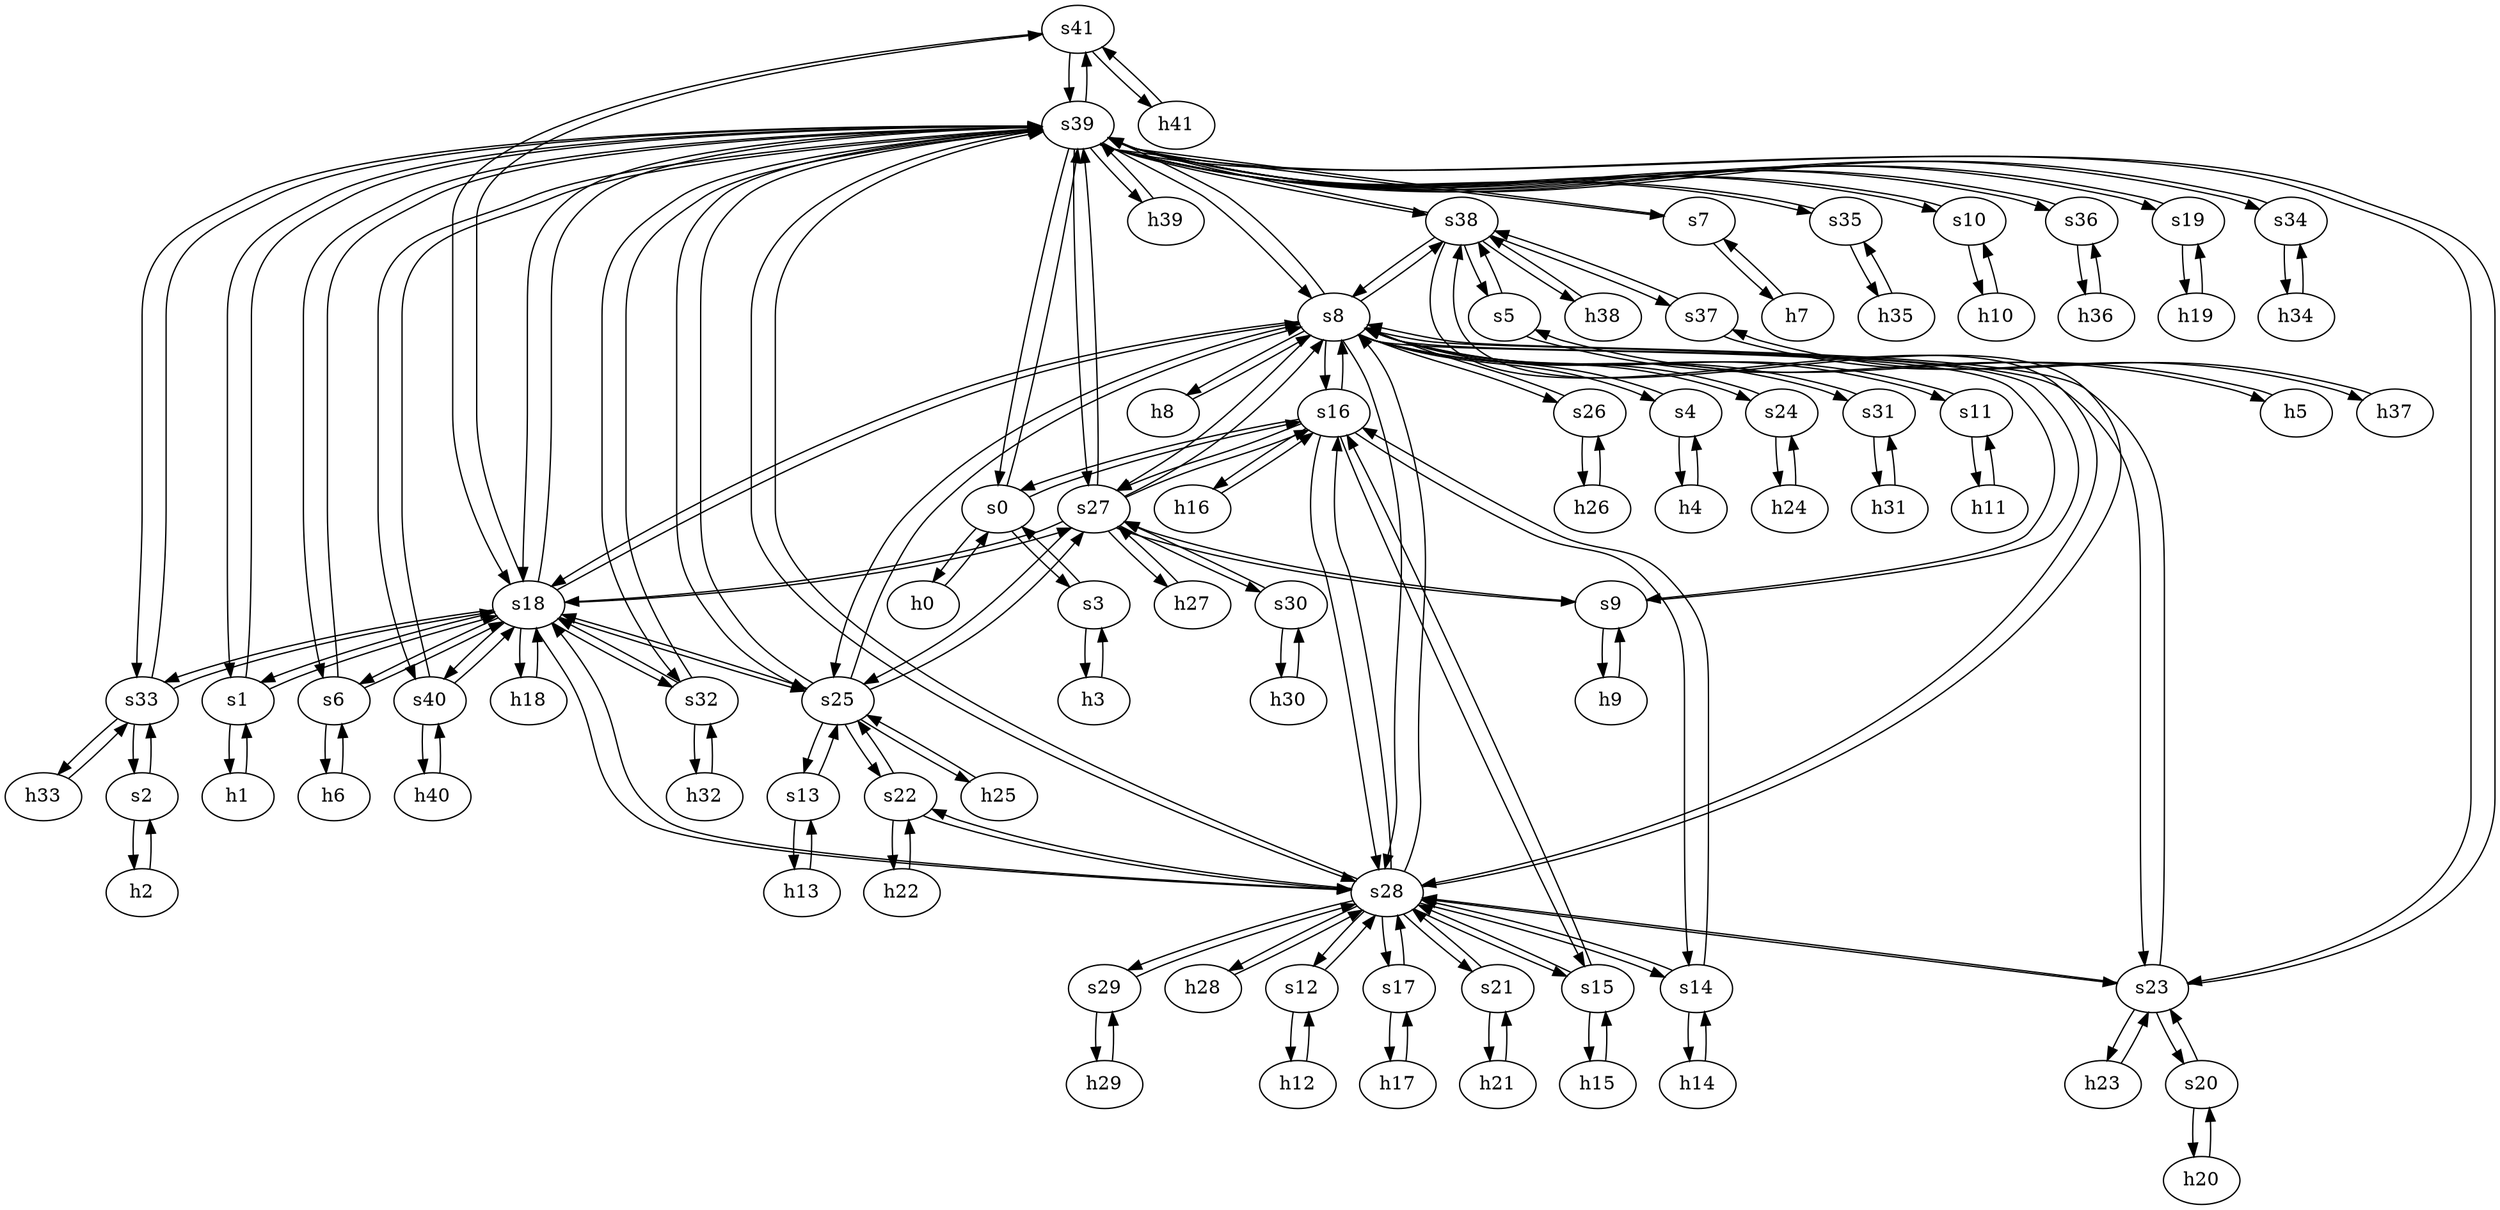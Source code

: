 strict digraph "China Telecom " {
	s41	 [id=41,
		type=switch];
	s39	 [id=39,
		type=switch];
	s41 -> s39	 [capacity="1Gbps",
		cost=1,
		dst_port=21,
		src_port=3];
	s18	 [id=18,
		type=switch];
	s41 -> s18	 [capacity="1Gbps",
		cost=1,
		dst_port=7,
		src_port=2];
	h41	 [ip="111.0.41.41",
		mac="00:00:00:00:41:41",
		type=host];
	s41 -> h41	 [capacity="1Gbps",
		cost=1,
		dst_port=1,
		src_port=1];
	h8	 [ip="111.0.8.8",
		mac="00:00:00:00:8:8",
		type=host];
	s8	 [id=8,
		type=switch];
	h8 -> s8	 [capacity="1Gbps",
		cost=1,
		dst_port=1,
		src_port=1];
	h9	 [ip="111.0.9.9",
		mac="00:00:00:00:9:9",
		type=host];
	s9	 [id=9,
		type=switch];
	h9 -> s9	 [capacity="1Gbps",
		cost=1,
		dst_port=1,
		src_port=1];
	h26	 [ip="111.0.26.26",
		mac="00:00:00:00:26:26",
		type=host];
	s26	 [id=26,
		type=switch];
	h26 -> s26	 [capacity="1Gbps",
		cost=1,
		dst_port=1,
		src_port=1];
	h2	 [ip="111.0.2.2",
		mac="00:00:00:00:2:2",
		type=host];
	s2	 [id=2,
		type=switch];
	h2 -> s2	 [capacity="1Gbps",
		cost=1,
		dst_port=1,
		src_port=1];
	h3	 [ip="111.0.3.3",
		mac="00:00:00:00:3:3",
		type=host];
	s3	 [id=3,
		type=switch];
	h3 -> s3	 [capacity="1Gbps",
		cost=1,
		dst_port=1,
		src_port=1];
	h0	 [ip="111.0.0.0",
		mac="00:00:00:00:0:0",
		type=host];
	s0	 [id=0,
		type=switch];
	h0 -> s0	 [capacity="1Gbps",
		cost=1,
		dst_port=1,
		src_port=1];
	h1	 [ip="111.0.1.1",
		mac="00:00:00:00:1:1",
		type=host];
	s1	 [id=1,
		type=switch];
	h1 -> s1	 [capacity="1Gbps",
		cost=1,
		dst_port=1,
		src_port=1];
	h6	 [ip="111.0.6.6",
		mac="00:00:00:00:6:6",
		type=host];
	s6	 [id=6,
		type=switch];
	h6 -> s6	 [capacity="1Gbps",
		cost=1,
		dst_port=1,
		src_port=1];
	h7	 [ip="111.0.7.7",
		mac="00:00:00:00:7:7",
		type=host];
	s7	 [id=7,
		type=switch];
	h7 -> s7	 [capacity="1Gbps",
		cost=1,
		dst_port=1,
		src_port=1];
	h4	 [ip="111.0.4.4",
		mac="00:00:00:00:4:4",
		type=host];
	s4	 [id=4,
		type=switch];
	h4 -> s4	 [capacity="1Gbps",
		cost=1,
		dst_port=1,
		src_port=1];
	h5	 [ip="111.0.5.5",
		mac="00:00:00:00:5:5",
		type=host];
	s5	 [id=5,
		type=switch];
	h5 -> s5	 [capacity="1Gbps",
		cost=1,
		dst_port=1,
		src_port=1];
	h23	 [ip="111.0.23.23",
		mac="00:00:00:00:23:23",
		type=host];
	s23	 [id=23,
		type=switch];
	h23 -> s23	 [capacity="1Gbps",
		cost=1,
		dst_port=1,
		src_port=1];
	h41 -> s41	 [capacity="1Gbps",
		cost=1,
		dst_port=1,
		src_port=1];
	h40	 [ip="111.0.40.40",
		mac="00:00:00:00:40:40",
		type=host];
	s40	 [id=40,
		type=switch];
	h40 -> s40	 [capacity="1Gbps",
		cost=1,
		dst_port=1,
		src_port=1];
	s39 -> s40	 [capacity="1Gbps",
		cost=1,
		dst_port=3,
		src_port=20];
	s39 -> s6	 [capacity="1Gbps",
		cost=1,
		dst_port=3,
		src_port=4];
	s27	 [id=27,
		type=switch];
	s39 -> s27	 [capacity="1Gbps",
		cost=1,
		dst_port=7,
		src_port=12];
	s39 -> s7	 [capacity="1Gbps",
		cost=1,
		dst_port=2,
		src_port=5];
	s32	 [id=32,
		type=switch];
	s39 -> s32	 [capacity="1Gbps",
		cost=1,
		dst_port=3,
		src_port=14];
	s35	 [id=35,
		type=switch];
	s39 -> s35	 [capacity="1Gbps",
		cost=1,
		dst_port=2,
		src_port=17];
	s39 -> s41	 [capacity="1Gbps",
		cost=1,
		dst_port=3,
		src_port=21];
	s28	 [id=28,
		type=switch];
	s39 -> s28	 [capacity="1Gbps",
		cost=1,
		dst_port=13,
		src_port=13];
	h39	 [ip="111.0.39.39",
		mac="00:00:00:00:39:39",
		type=host];
	s39 -> h39	 [capacity="1Gbps",
		cost=1,
		dst_port=1,
		src_port=1];
	s33	 [id=33,
		type=switch];
	s39 -> s33	 [capacity="1Gbps",
		cost=1,
		dst_port=4,
		src_port=15];
	s39 -> s18	 [capacity="1Gbps",
		cost=1,
		dst_port=8,
		src_port=8];
	s10	 [id=10,
		type=switch];
	s39 -> s10	 [capacity="1Gbps",
		cost=1,
		dst_port=2,
		src_port=7];
	s39 -> s0	 [capacity="1Gbps",
		cost=1,
		dst_port=4,
		src_port=2];
	s25	 [id=25,
		type=switch];
	s39 -> s25	 [capacity="1Gbps",
		cost=1,
		dst_port=6,
		src_port=11];
	s39 -> s1	 [capacity="1Gbps",
		cost=1,
		dst_port=3,
		src_port=3];
	s36	 [id=36,
		type=switch];
	s39 -> s36	 [capacity="1Gbps",
		cost=1,
		dst_port=2,
		src_port=18];
	s39 -> s8	 [capacity="1Gbps",
		cost=1,
		dst_port=4,
		src_port=6];
	s19	 [id=19,
		type=switch];
	s39 -> s19	 [capacity="1Gbps",
		cost=1,
		dst_port=2,
		src_port=9];
	s34	 [id=34,
		type=switch];
	s39 -> s34	 [capacity="1Gbps",
		cost=1,
		dst_port=2,
		src_port=16];
	s39 -> s23	 [capacity="1Gbps",
		cost=1,
		dst_port=5,
		src_port=10];
	s38	 [id=38,
		type=switch];
	s39 -> s38	 [capacity="1Gbps",
		cost=1,
		dst_port=6,
		src_port=19];
	h22	 [ip="111.0.22.22",
		mac="00:00:00:00:22:22",
		type=host];
	s22	 [id=22,
		type=switch];
	h22 -> s22	 [capacity="1Gbps",
		cost=1,
		dst_port=1,
		src_port=1];
	h21	 [ip="111.0.21.21",
		mac="00:00:00:00:21:21",
		type=host];
	s21	 [id=21,
		type=switch];
	h21 -> s21	 [capacity="1Gbps",
		cost=1,
		dst_port=1,
		src_port=1];
	s9 -> s27	 [capacity="1Gbps",
		cost=1,
		dst_port=3,
		src_port=3];
	s9 -> s8	 [capacity="1Gbps",
		cost=1,
		dst_port=5,
		src_port=2];
	s9 -> h9	 [capacity="1Gbps",
		cost=1,
		dst_port=1,
		src_port=1];
	s8 -> s27	 [capacity="1Gbps",
		cost=1,
		dst_port=2,
		src_port=13];
	s24	 [id=24,
		type=switch];
	s8 -> s24	 [capacity="1Gbps",
		cost=1,
		dst_port=2,
		src_port=10];
	s8 -> s39	 [capacity="1Gbps",
		cost=1,
		dst_port=6,
		src_port=4];
	s8 -> s28	 [capacity="1Gbps",
		cost=1,
		dst_port=2,
		src_port=14];
	s8 -> s4	 [capacity="1Gbps",
		cost=1,
		dst_port=2,
		src_port=2];
	s31	 [id=31,
		type=switch];
	s8 -> s31	 [capacity="1Gbps",
		cost=1,
		dst_port=2,
		src_port=15];
	s8 -> s9	 [capacity="1Gbps",
		cost=1,
		dst_port=2,
		src_port=5];
	s8 -> s18	 [capacity="1Gbps",
		cost=1,
		dst_port=4,
		src_port=8];
	s8 -> s25	 [capacity="1Gbps",
		cost=1,
		dst_port=2,
		src_port=11];
	s11	 [id=11,
		type=switch];
	s8 -> s11	 [capacity="1Gbps",
		cost=1,
		dst_port=2,
		src_port=6];
	s8 -> s23	 [capacity="1Gbps",
		cost=1,
		dst_port=2,
		src_port=9];
	s8 -> s26	 [capacity="1Gbps",
		cost=1,
		dst_port=2,
		src_port=12];
	s8 -> s38	 [capacity="1Gbps",
		cost=1,
		dst_port=3,
		src_port=3];
	s16	 [id=16,
		type=switch];
	s8 -> s16	 [capacity="1Gbps",
		cost=1,
		dst_port=3,
		src_port=7];
	s8 -> h8	 [capacity="1Gbps",
		cost=1,
		dst_port=1,
		src_port=1];
	h29	 [ip="111.0.29.29",
		mac="00:00:00:00:29:29",
		type=host];
	s29	 [id=29,
		type=switch];
	h29 -> s29	 [capacity="1Gbps",
		cost=1,
		dst_port=1,
		src_port=1];
	h28	 [ip="111.0.28.28",
		mac="00:00:00:00:28:28",
		type=host];
	h28 -> s28	 [capacity="1Gbps",
		cost=1,
		dst_port=1,
		src_port=1];
	s3 -> s0	 [capacity="1Gbps",
		cost=1,
		dst_port=3,
		src_port=2];
	s3 -> h3	 [capacity="1Gbps",
		cost=1,
		dst_port=1,
		src_port=1];
	s2 -> s33	 [capacity="1Gbps",
		cost=1,
		dst_port=2,
		src_port=2];
	s2 -> h2	 [capacity="1Gbps",
		cost=1,
		dst_port=1,
		src_port=1];
	s1 -> s39	 [capacity="1Gbps",
		cost=1,
		dst_port=3,
		src_port=3];
	s1 -> s18	 [capacity="1Gbps",
		cost=1,
		dst_port=2,
		src_port=2];
	s1 -> h1	 [capacity="1Gbps",
		cost=1,
		dst_port=1,
		src_port=1];
	s0 -> s39	 [capacity="1Gbps",
		cost=1,
		dst_port=2,
		src_port=4];
	s0 -> h0	 [capacity="1Gbps",
		cost=1,
		dst_port=1,
		src_port=1];
	s0 -> s3	 [capacity="1Gbps",
		cost=1,
		dst_port=2,
		src_port=3];
	s0 -> s16	 [capacity="1Gbps",
		cost=1,
		dst_port=2,
		src_port=2];
	s7 -> h7	 [capacity="1Gbps",
		cost=1,
		dst_port=1,
		src_port=1];
	s7 -> s39	 [capacity="1Gbps",
		cost=1,
		dst_port=5,
		src_port=2];
	s6 -> s39	 [capacity="1Gbps",
		cost=1,
		dst_port=4,
		src_port=3];
	s6 -> s18	 [capacity="1Gbps",
		cost=1,
		dst_port=3,
		src_port=2];
	s6 -> h6	 [capacity="1Gbps",
		cost=1,
		dst_port=1,
		src_port=1];
	s5 -> s38	 [capacity="1Gbps",
		cost=1,
		dst_port=2,
		src_port=2];
	s5 -> h5	 [capacity="1Gbps",
		cost=1,
		dst_port=1,
		src_port=1];
	s4 -> h4	 [capacity="1Gbps",
		cost=1,
		dst_port=1,
		src_port=1];
	s4 -> s8	 [capacity="1Gbps",
		cost=1,
		dst_port=2,
		src_port=2];
	h35	 [ip="111.0.35.35",
		mac="00:00:00:00:35:35",
		type=host];
	s35 -> h35	 [capacity="1Gbps",
		cost=1,
		dst_port=1,
		src_port=1];
	s35 -> s39	 [capacity="1Gbps",
		cost=1,
		dst_port=17,
		src_port=2];
	h20	 [ip="111.0.20.20",
		mac="00:00:00:00:20:20",
		type=host];
	s20	 [id=20,
		type=switch];
	h20 -> s20	 [capacity="1Gbps",
		cost=1,
		dst_port=1,
		src_port=1];
	s34 -> s39	 [capacity="1Gbps",
		cost=1,
		dst_port=16,
		src_port=2];
	h34	 [ip="111.0.34.34",
		mac="00:00:00:00:34:34",
		type=host];
	s34 -> h34	 [capacity="1Gbps",
		cost=1,
		dst_port=1,
		src_port=1];
	s40 -> s39	 [capacity="1Gbps",
		cost=1,
		dst_port=20,
		src_port=3];
	s40 -> s18	 [capacity="1Gbps",
		cost=1,
		dst_port=9,
		src_port=2];
	s40 -> h40	 [capacity="1Gbps",
		cost=1,
		dst_port=1,
		src_port=1];
	h31	 [ip="111.0.31.31",
		mac="00:00:00:00:31:31",
		type=host];
	h31 -> s31	 [capacity="1Gbps",
		cost=1,
		dst_port=1,
		src_port=1];
	s37	 [id=37,
		type=switch];
	h37	 [ip="111.0.37.37",
		mac="00:00:00:00:37:37",
		type=host];
	s37 -> h37	 [capacity="1Gbps",
		cost=1,
		dst_port=1,
		src_port=1];
	s37 -> s38	 [capacity="1Gbps",
		cost=1,
		dst_port=5,
		src_port=2];
	s31 -> s8	 [capacity="1Gbps",
		cost=1,
		dst_port=15,
		src_port=2];
	s31 -> h31	 [capacity="1Gbps",
		cost=1,
		dst_port=1,
		src_port=1];
	h19	 [ip="111.0.19.19",
		mac="00:00:00:00:19:19",
		type=host];
	s19 -> h19	 [capacity="1Gbps",
		cost=1,
		dst_port=1,
		src_port=1];
	s19 -> s39	 [capacity="1Gbps",
		cost=1,
		dst_port=9,
		src_port=2];
	s18 -> s40	 [capacity="1Gbps",
		cost=1,
		dst_port=2,
		src_port=9];
	s18 -> s6	 [capacity="1Gbps",
		cost=1,
		dst_port=2,
		src_port=3];
	s18 -> s27	 [capacity="1Gbps",
		cost=1,
		dst_port=5,
		src_port=11];
	s18 -> s32	 [capacity="1Gbps",
		cost=1,
		dst_port=2,
		src_port=5];
	s18 -> s39	 [capacity="1Gbps",
		cost=1,
		dst_port=8,
		src_port=8];
	s18 -> s41	 [capacity="1Gbps",
		cost=1,
		dst_port=2,
		src_port=7];
	s18 -> s28	 [capacity="1Gbps",
		cost=1,
		dst_port=8,
		src_port=12];
	s18 -> s33	 [capacity="1Gbps",
		cost=1,
		dst_port=3,
		src_port=6];
	s18 -> s25	 [capacity="1Gbps",
		cost=1,
		dst_port=4,
		src_port=10];
	s18 -> s1	 [capacity="1Gbps",
		cost=1,
		dst_port=2,
		src_port=2];
	s18 -> s8	 [capacity="1Gbps",
		cost=1,
		dst_port=8,
		src_port=4];
	h18	 [ip="111.0.18.18",
		mac="00:00:00:00:18:18",
		type=host];
	s18 -> h18	 [capacity="1Gbps",
		cost=1,
		dst_port=1,
		src_port=1];
	h37 -> s37	 [capacity="1Gbps",
		cost=1,
		dst_port=1,
		src_port=1];
	s38 -> s5	 [capacity="1Gbps",
		cost=1,
		dst_port=2,
		src_port=2];
	s38 -> s39	 [capacity="1Gbps",
		cost=1,
		dst_port=19,
		src_port=6];
	h38	 [ip="111.0.38.38",
		mac="00:00:00:00:38:38",
		type=host];
	s38 -> h38	 [capacity="1Gbps",
		cost=1,
		dst_port=1,
		src_port=1];
	s38 -> s28	 [capacity="1Gbps",
		cost=1,
		dst_port=12,
		src_port=4];
	s38 -> s37	 [capacity="1Gbps",
		cost=1,
		dst_port=2,
		src_port=5];
	s38 -> s8	 [capacity="1Gbps",
		cost=1,
		dst_port=3,
		src_port=3];
	s13	 [id=13,
		type=switch];
	s13 -> s25	 [capacity="1Gbps",
		cost=1,
		dst_port=3,
		src_port=2];
	h13	 [ip="111.0.13.13",
		mac="00:00:00:00:13:13",
		type=host];
	s13 -> h13	 [capacity="1Gbps",
		cost=1,
		dst_port=1,
		src_port=1];
	s12	 [id=12,
		type=switch];
	s12 -> s28	 [capacity="1Gbps",
		cost=1,
		dst_port=3,
		src_port=2];
	h12	 [ip="111.0.12.12",
		mac="00:00:00:00:12:12",
		type=host];
	s12 -> h12	 [capacity="1Gbps",
		cost=1,
		dst_port=1,
		src_port=1];
	h11	 [ip="111.0.11.11",
		mac="00:00:00:00:11:11",
		type=host];
	s11 -> h11	 [capacity="1Gbps",
		cost=1,
		dst_port=1,
		src_port=1];
	s11 -> s8	 [capacity="1Gbps",
		cost=1,
		dst_port=6,
		src_port=2];
	s10 -> s39	 [capacity="1Gbps",
		cost=1,
		dst_port=7,
		src_port=2];
	h10	 [ip="111.0.10.10",
		mac="00:00:00:00:10:10",
		type=host];
	s10 -> h10	 [capacity="1Gbps",
		cost=1,
		dst_port=1,
		src_port=1];
	s17	 [id=17,
		type=switch];
	s17 -> s28	 [capacity="1Gbps",
		cost=1,
		dst_port=7,
		src_port=2];
	h17	 [ip="111.0.17.17",
		mac="00:00:00:00:17:17",
		type=host];
	s17 -> h17	 [capacity="1Gbps",
		cost=1,
		dst_port=1,
		src_port=1];
	s16 -> s27	 [capacity="1Gbps",
		cost=1,
		dst_port=4,
		src_port=6];
	s16 -> s28	 [capacity="1Gbps",
		cost=1,
		dst_port=6,
		src_port=7];
	s16 -> s0	 [capacity="1Gbps",
		cost=1,
		dst_port=2,
		src_port=2];
	s15	 [id=15,
		type=switch];
	s16 -> s15	 [capacity="1Gbps",
		cost=1,
		dst_port=2,
		src_port=5];
	s16 -> s8	 [capacity="1Gbps",
		cost=1,
		dst_port=7,
		src_port=3];
	s14	 [id=14,
		type=switch];
	s16 -> s14	 [capacity="1Gbps",
		cost=1,
		dst_port=2,
		src_port=4];
	h16	 [ip="111.0.16.16",
		mac="00:00:00:00:16:16",
		type=host];
	s16 -> h16	 [capacity="1Gbps",
		cost=1,
		dst_port=1,
		src_port=1];
	s15 -> s28	 [capacity="1Gbps",
		cost=1,
		dst_port=5,
		src_port=3];
	s15 -> s16	 [capacity="1Gbps",
		cost=1,
		dst_port=5,
		src_port=2];
	h15	 [ip="111.0.15.15",
		mac="00:00:00:00:15:15",
		type=host];
	s15 -> h15	 [capacity="1Gbps",
		cost=1,
		dst_port=1,
		src_port=1];
	s14 -> s28	 [capacity="1Gbps",
		cost=1,
		dst_port=4,
		src_port=3];
	s14 -> s16	 [capacity="1Gbps",
		cost=1,
		dst_port=4,
		src_port=2];
	h14	 [ip="111.0.14.14",
		mac="00:00:00:00:14:14",
		type=host];
	s14 -> h14	 [capacity="1Gbps",
		cost=1,
		dst_port=1,
		src_port=1];
	h32	 [ip="111.0.32.32",
		mac="00:00:00:00:32:32",
		type=host];
	h32 -> s32	 [capacity="1Gbps",
		cost=1,
		dst_port=1,
		src_port=1];
	h33	 [ip="111.0.33.33",
		mac="00:00:00:00:33:33",
		type=host];
	h33 -> s33	 [capacity="1Gbps",
		cost=1,
		dst_port=1,
		src_port=1];
	h30	 [ip="111.0.30.30",
		mac="00:00:00:00:30:30",
		type=host];
	s30	 [id=30,
		type=switch];
	h30 -> s30	 [capacity="1Gbps",
		cost=1,
		dst_port=1,
		src_port=1];
	h25	 [ip="111.0.25.25",
		mac="00:00:00:00:25:25",
		type=host];
	h25 -> s25	 [capacity="1Gbps",
		cost=1,
		dst_port=1,
		src_port=1];
	h36	 [ip="111.0.36.36",
		mac="00:00:00:00:36:36",
		type=host];
	h36 -> s36	 [capacity="1Gbps",
		cost=1,
		dst_port=1,
		src_port=1];
	s33 -> s2	 [capacity="1Gbps",
		cost=1,
		dst_port=2,
		src_port=2];
	s33 -> s39	 [capacity="1Gbps",
		cost=1,
		dst_port=15,
		src_port=4];
	s33 -> s18	 [capacity="1Gbps",
		cost=1,
		dst_port=6,
		src_port=3];
	s33 -> h33	 [capacity="1Gbps",
		cost=1,
		dst_port=1,
		src_port=1];
	h34 -> s34	 [capacity="1Gbps",
		cost=1,
		dst_port=1,
		src_port=1];
	h35 -> s35	 [capacity="1Gbps",
		cost=1,
		dst_port=1,
		src_port=1];
	h38 -> s38	 [capacity="1Gbps",
		cost=1,
		dst_port=1,
		src_port=1];
	s32 -> s39	 [capacity="1Gbps",
		cost=1,
		dst_port=14,
		src_port=3];
	s32 -> s18	 [capacity="1Gbps",
		cost=1,
		dst_port=5,
		src_port=2];
	s32 -> h32	 [capacity="1Gbps",
		cost=1,
		dst_port=1,
		src_port=1];
	h39 -> s39	 [capacity="1Gbps",
		cost=1,
		dst_port=1,
		src_port=1];
	h18 -> s18	 [capacity="1Gbps",
		cost=1,
		dst_port=1,
		src_port=1];
	h19 -> s19	 [capacity="1Gbps",
		cost=1,
		dst_port=1,
		src_port=1];
	s30 -> s27	 [capacity="1Gbps",
		cost=1,
		dst_port=8,
		src_port=2];
	s30 -> h30	 [capacity="1Gbps",
		cost=1,
		dst_port=1,
		src_port=1];
	s25 -> s27	 [capacity="1Gbps",
		cost=1,
		dst_port=6,
		src_port=7];
	s25 -> s39	 [capacity="1Gbps",
		cost=1,
		dst_port=11,
		src_port=6];
	s25 -> s18	 [capacity="1Gbps",
		cost=1,
		dst_port=10,
		src_port=4];
	s25 -> s13	 [capacity="1Gbps",
		cost=1,
		dst_port=2,
		src_port=3];
	s25 -> s8	 [capacity="1Gbps",
		cost=1,
		dst_port=11,
		src_port=2];
	s25 -> s22	 [capacity="1Gbps",
		cost=1,
		dst_port=2,
		src_port=5];
	s25 -> h25	 [capacity="1Gbps",
		cost=1,
		dst_port=1,
		src_port=1];
	h10 -> s10	 [capacity="1Gbps",
		cost=1,
		dst_port=1,
		src_port=1];
	h11 -> s11	 [capacity="1Gbps",
		cost=1,
		dst_port=1,
		src_port=1];
	h12 -> s12	 [capacity="1Gbps",
		cost=1,
		dst_port=1,
		src_port=1];
	h13 -> s13	 [capacity="1Gbps",
		cost=1,
		dst_port=1,
		src_port=1];
	h14 -> s14	 [capacity="1Gbps",
		cost=1,
		dst_port=1,
		src_port=1];
	h15 -> s15	 [capacity="1Gbps",
		cost=1,
		dst_port=1,
		src_port=1];
	h16 -> s16	 [capacity="1Gbps",
		cost=1,
		dst_port=1,
		src_port=1];
	h17 -> s17	 [capacity="1Gbps",
		cost=1,
		dst_port=1,
		src_port=1];
	s22 -> s28	 [capacity="1Gbps",
		cost=1,
		dst_port=10,
		src_port=3];
	s22 -> h22	 [capacity="1Gbps",
		cost=1,
		dst_port=1,
		src_port=1];
	s22 -> s25	 [capacity="1Gbps",
		cost=1,
		dst_port=5,
		src_port=2];
	s23 -> s39	 [capacity="1Gbps",
		cost=1,
		dst_port=10,
		src_port=5];
	s23 -> s28	 [capacity="1Gbps",
		cost=1,
		dst_port=11,
		src_port=4];
	s23 -> h23	 [capacity="1Gbps",
		cost=1,
		dst_port=1,
		src_port=1];
	s23 -> s8	 [capacity="1Gbps",
		cost=1,
		dst_port=9,
		src_port=2];
	s23 -> s20	 [capacity="1Gbps",
		cost=1,
		dst_port=2,
		src_port=3];
	s20 -> h20	 [capacity="1Gbps",
		cost=1,
		dst_port=1,
		src_port=1];
	s20 -> s23	 [capacity="1Gbps",
		cost=1,
		dst_port=3,
		src_port=2];
	s21 -> h21	 [capacity="1Gbps",
		cost=1,
		dst_port=1,
		src_port=1];
	s21 -> s28	 [capacity="1Gbps",
		cost=1,
		dst_port=9,
		src_port=2];
	s26 -> h26	 [capacity="1Gbps",
		cost=1,
		dst_port=1,
		src_port=1];
	s26 -> s8	 [capacity="1Gbps",
		cost=1,
		dst_port=12,
		src_port=2];
	s27 -> s30	 [capacity="1Gbps",
		cost=1,
		dst_port=2,
		src_port=8];
	s27 -> s39	 [capacity="1Gbps",
		cost=1,
		dst_port=12,
		src_port=7];
	s27 -> s9	 [capacity="1Gbps",
		cost=1,
		dst_port=3,
		src_port=3];
	s27 -> s18	 [capacity="1Gbps",
		cost=1,
		dst_port=11,
		src_port=5];
	s27 -> s25	 [capacity="1Gbps",
		cost=1,
		dst_port=7,
		src_port=6];
	h27	 [ip="111.0.27.27",
		mac="00:00:00:00:27:27",
		type=host];
	s27 -> h27	 [capacity="1Gbps",
		cost=1,
		dst_port=1,
		src_port=1];
	s27 -> s8	 [capacity="1Gbps",
		cost=1,
		dst_port=13,
		src_port=2];
	s27 -> s16	 [capacity="1Gbps",
		cost=1,
		dst_port=6,
		src_port=4];
	h24	 [ip="111.0.24.24",
		mac="00:00:00:00:24:24",
		type=host];
	s24 -> h24	 [capacity="1Gbps",
		cost=1,
		dst_port=1,
		src_port=1];
	s24 -> s8	 [capacity="1Gbps",
		cost=1,
		dst_port=10,
		src_port=2];
	h24 -> s24	 [capacity="1Gbps",
		cost=1,
		dst_port=1,
		src_port=1];
	s28 -> s39	 [capacity="1Gbps",
		cost=1,
		dst_port=13,
		src_port=13];
	s28 -> s29	 [capacity="1Gbps",
		cost=1,
		dst_port=2,
		src_port=14];
	s28 -> s18	 [capacity="1Gbps",
		cost=1,
		dst_port=12,
		src_port=8];
	s28 -> s12	 [capacity="1Gbps",
		cost=1,
		dst_port=2,
		src_port=3];
	s28 -> s17	 [capacity="1Gbps",
		cost=1,
		dst_port=2,
		src_port=7];
	s28 -> s15	 [capacity="1Gbps",
		cost=1,
		dst_port=3,
		src_port=5];
	s28 -> h28	 [capacity="1Gbps",
		cost=1,
		dst_port=1,
		src_port=1];
	s28 -> s8	 [capacity="1Gbps",
		cost=1,
		dst_port=14,
		src_port=2];
	s28 -> s22	 [capacity="1Gbps",
		cost=1,
		dst_port=3,
		src_port=10];
	s28 -> s23	 [capacity="1Gbps",
		cost=1,
		dst_port=4,
		src_port=11];
	s28 -> s21	 [capacity="1Gbps",
		cost=1,
		dst_port=2,
		src_port=9];
	s28 -> s14	 [capacity="1Gbps",
		cost=1,
		dst_port=3,
		src_port=4];
	s28 -> s38	 [capacity="1Gbps",
		cost=1,
		dst_port=4,
		src_port=12];
	s28 -> s16	 [capacity="1Gbps",
		cost=1,
		dst_port=7,
		src_port=6];
	s29 -> s28	 [capacity="1Gbps",
		cost=1,
		dst_port=14,
		src_port=2];
	s29 -> h29	 [capacity="1Gbps",
		cost=1,
		dst_port=1,
		src_port=1];
	h27 -> s27	 [capacity="1Gbps",
		cost=1,
		dst_port=1,
		src_port=1];
	s36 -> s39	 [capacity="1Gbps",
		cost=1,
		dst_port=18,
		src_port=2];
	s36 -> h36	 [capacity="1Gbps",
		cost=1,
		dst_port=1,
		src_port=1];
}
